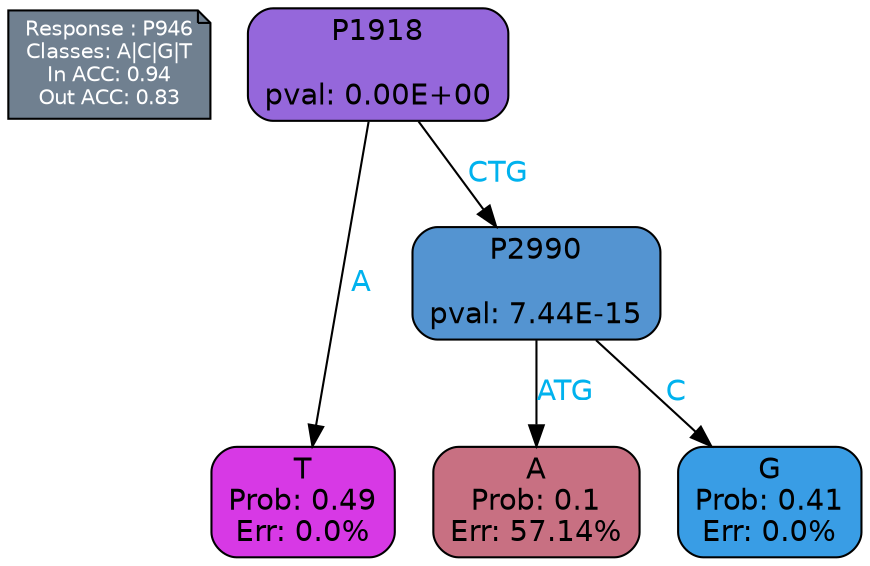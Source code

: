 digraph Tree {
node [shape=box, style="filled, rounded", color="black", fontname=helvetica] ;
graph [ranksep=equally, splines=polylines, bgcolor=transparent, dpi=600] ;
edge [fontname=helvetica] ;
LEGEND [label="Response : P946
Classes: A|C|G|T
In ACC: 0.94
Out ACC: 0.83
",shape=note,align=left,style=filled,fillcolor="slategray",fontcolor="white",fontsize=10];1 [label="P1918

pval: 0.00E+00", fillcolor="#9567db"] ;
2 [label="T
Prob: 0.49
Err: 0.0%", fillcolor="#d739e5"] ;
3 [label="P2990

pval: 7.44E-15", fillcolor="#5494d1"] ;
4 [label="A
Prob: 0.1
Err: 57.14%", fillcolor="#c87082"] ;
5 [label="G
Prob: 0.41
Err: 0.0%", fillcolor="#399de5"] ;
1 -> 2 [label="A",fontcolor=deepskyblue2] ;
1 -> 3 [label="CTG",fontcolor=deepskyblue2] ;
3 -> 4 [label="ATG",fontcolor=deepskyblue2] ;
3 -> 5 [label="C",fontcolor=deepskyblue2] ;
{rank = same; 2;4;5;}{rank = same; LEGEND;1;}}